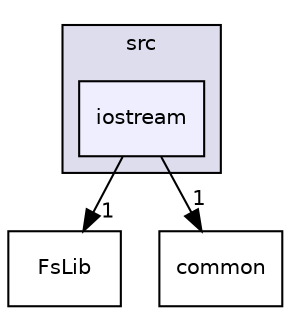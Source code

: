 digraph "C:/Users/Shadow/Documents/GitHub/ERISCore/lib/SdFat-beta-master/src/iostream" {
  compound=true
  node [ fontsize="10", fontname="Helvetica"];
  edge [ labelfontsize="10", labelfontname="Helvetica"];
  subgraph clusterdir_ea07528d4a32d2d88075cc43f02c8397 {
    graph [ bgcolor="#ddddee", pencolor="black", label="src" fontname="Helvetica", fontsize="10", URL="dir_ea07528d4a32d2d88075cc43f02c8397.html"]
  dir_52ea2167fa9303003dc9d018286f894f [shape=box, label="iostream", style="filled", fillcolor="#eeeeff", pencolor="black", URL="dir_52ea2167fa9303003dc9d018286f894f.html"];
  }
  dir_bca9b401d4d49d7e24d81bb2f5464ddb [shape=box label="FsLib" URL="dir_bca9b401d4d49d7e24d81bb2f5464ddb.html"];
  dir_9b0d0320bfccf1220a4d254fcf913ca2 [shape=box label="common" URL="dir_9b0d0320bfccf1220a4d254fcf913ca2.html"];
  dir_52ea2167fa9303003dc9d018286f894f->dir_bca9b401d4d49d7e24d81bb2f5464ddb [headlabel="1", labeldistance=1.5 headhref="dir_000034_000033.html"];
  dir_52ea2167fa9303003dc9d018286f894f->dir_9b0d0320bfccf1220a4d254fcf913ca2 [headlabel="1", labeldistance=1.5 headhref="dir_000034_000029.html"];
}
